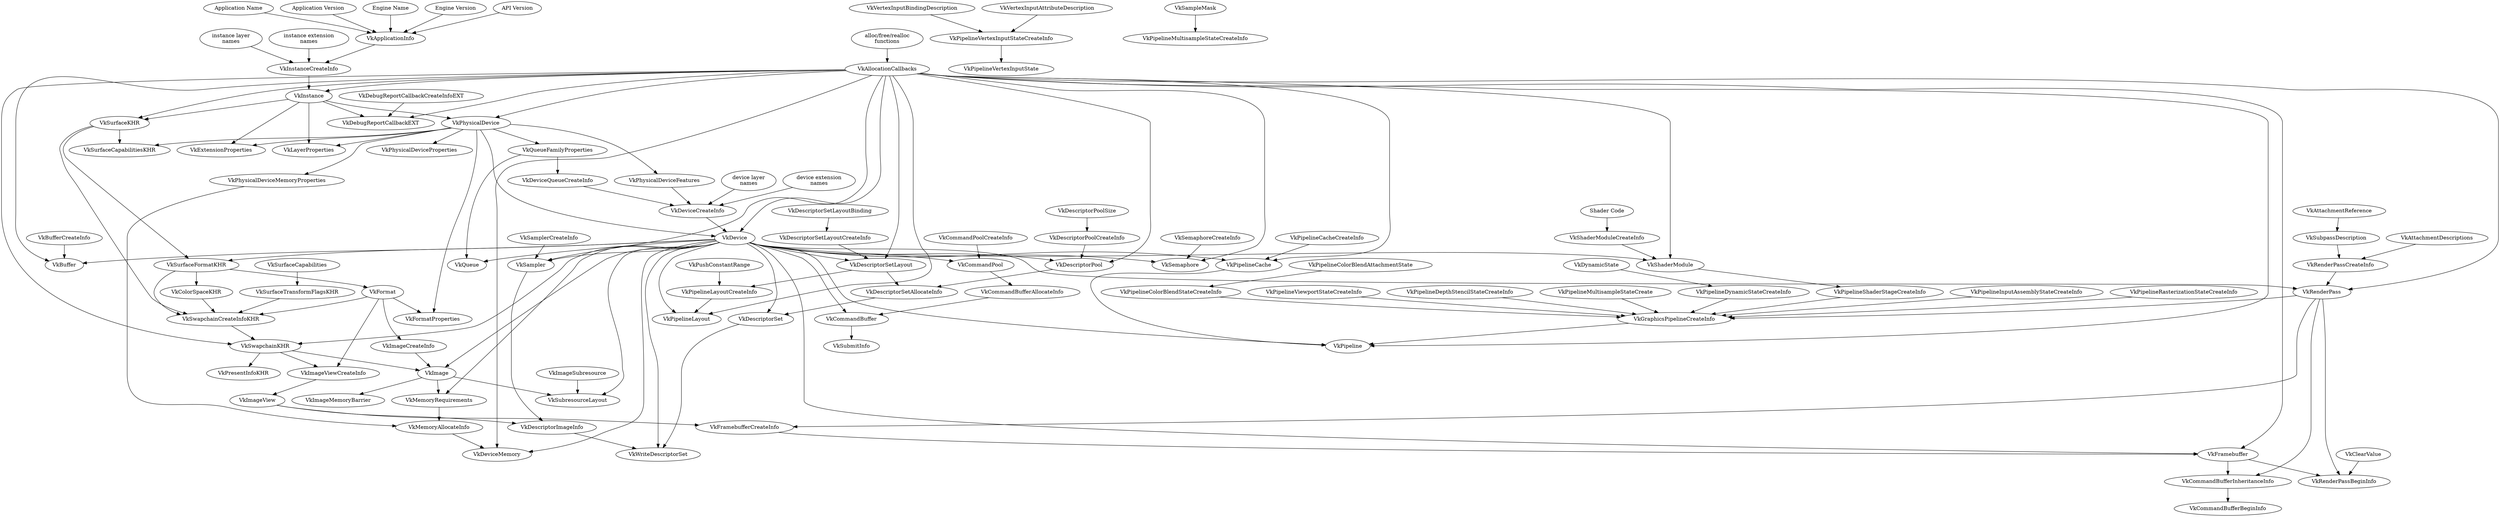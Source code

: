 strict digraph Vulkan {
    application_name [label="Application Name"];
    application_name -> VkApplicationInfo;
    
    application_version [label="Application Version"];
    application_version -> VkApplicationInfo;

    engine_name [label="Engine Name"];
    engine_name -> VkApplicationInfo;

    engine_version [label="Engine Version"];
    engine_version -> VkApplicationInfo;

    api_version [label="API Version"];
    api_version -> VkApplicationInfo;
    
    allocation_functions [label="alloc/free/realloc\nfunctions"];
    allocation_functions -> VkAllocationCallbacks;

    instance_layer_names [label="instance layer\nnames"];
    instance_layer_names -> VkInstanceCreateInfo;

    instance_extension_names [label="instance extension\nnames"];
    instance_extension_names -> VkInstanceCreateInfo;
    
    device_layer_names [label="device layer\nnames"];
    device_layer_names -> VkDeviceCreateInfo;

    device_extension_names [label="device extension\nnames"];
    device_extension_names -> VkDeviceCreateInfo;
    
    VkAllocationCallbacks -> {
        VkInstance,
        VkPhysicalDevice,
        VkDevice,
        VkDebugReportCallbackEXT,
        VkSurfaceKHR,
        VkSwapchainKHR,
        VkDeviceMemory,
        VkBuffer,
        VkDescriptorSetLayout,
        VkPipelineLayout,
        VkRenderPass,
        VkShaderModule,
        VkSampler,
        VkPipelineCache,
        VkPipeline,
        VkDescriptorPool,
        VkFramebuffer,
        VkSemaphore
    }
    
    VkApplicationInfo -> {
        VkInstanceCreateInfo
    }

    VkInstanceCreateInfo -> VkInstance;
    VkInstance -> {
        VkPhysicalDevice,
        VkLayerProperties,
        VkExtensionProperties,
        VkDebugReportCallbackEXT,
        VkSurfaceKHR
    }

    VkPhysicalDevice -> {
        VkPhysicalDeviceProperties,
        VkPhysicalDeviceMemoryProperties,
        VkPhysicalDeviceFeatures,
        VkLayerProperties,
        VkExtensionProperties,
        VkQueueFamilyProperties,
        VkDevice,
        VkSurfaceCapabilitiesKHR,
        VkFormatProperties
    }

    VkPhysicalDeviceMemoryProperties -> {
        VkMemoryAllocateInfo
    }

    VkPhysicalDeviceFeatures -> {
        VkDeviceCreateInfo
    }

    VkQueueFamilyProperties -> {
        VkDeviceQueueCreateInfo,
        VkQueue
    }

    VkDeviceQueueCreateInfo -> VkDeviceCreateInfo;

    VkDeviceCreateInfo -> VkDevice;
    VkDevice -> {
        VkQueue,
        VkCommandPool,
        VkCommandBuffer,
        VkSurfaceFormatKHR,
        VkSwapchainKHR,
        VkImage,
        VkMemoryRequirements,
        VkDeviceMemory,
        VkBuffer,
        VkDescriptorSetLayout,
        VkPipelineLayout,
        VkRenderPass,
        VkShaderModule,
        VkSubresourceLayout,
        VkSampler,
        VkPipelineCache,
        VkPipeline,
        VkDescriptorPool,
        VkDescriptorSet,
        VkWriteDescriptorSet,
        VkFramebuffer,
        VkSemaphore
    }

    VkDebugReportCallbackCreateInfoEXT -> VkDebugReportCallbackEXT;

    VkCommandPoolCreateInfo -> VkCommandPool;
    VkCommandPool -> {
        VkCommandBufferAllocateInfo
    }

    VkCommandBufferAllocateInfo -> VkCommandBuffer;
    VkCommandBuffer -> {
        VkSubmitInfo
    }

    VkSurfaceKHR -> {
        VkSurfaceCapabilitiesKHR,
        VkSurfaceFormatKHR,
        VkSwapchainCreateInfoKHR
    }

    VkSurfaceFormatKHR -> {
        VkSwapchainCreateInfoKHR,
        VkFormat,
        VkColorSpaceKHR
    }

    VkFormat -> {
        VkSwapchainCreateInfoKHR,
        VkImageViewCreateInfo,
        VkImageCreateInfo,
        VkFormatProperties
    }

    VkSurfaceCapabilities -> {
        VkSurfaceTransformFlagsKHR
    }

    VkSurfaceTransformFlagsKHR -> VkSwapchainCreateInfoKHR;
    VkColorSpaceKHR -> VkSwapchainCreateInfoKHR;
    VkSwapchainCreateInfoKHR -> VkSwapchainKHR;

    VkSwapchainKHR -> {
        VkImage,
        VkImageViewCreateInfo,
        VkPresentInfoKHR
    }

    VkImageViewCreateInfo -> VkImageView;
    VkImageView -> {
        VkDescriptorImageInfo,
        VkFramebufferCreateInfo
    }
    

    VkImageCreateInfo -> VkImage;
    VkImage -> {
        VkMemoryRequirements,
        VkSubresourceLayout,
        VkImageMemoryBarrier
    }

    VkMemoryRequirements -> {
        VkMemoryAllocateInfo
    }

    VkMemoryAllocateInfo -> {
        VkDeviceMemory
    }

    VkVertexInputBindingDescription -> {
        VkPipelineVertexInputStateCreateInfo
    }

    VkVertexInputAttributeDescription -> {
        VkPipelineVertexInputStateCreateInfo
    }

    VkBufferCreateInfo -> VkBuffer;
    VkBuffer -> {
    }

    VkDescriptorSetLayoutBinding -> {
        VkDescriptorSetLayoutCreateInfo
    }

    VkDescriptorSetLayoutCreateInfo -> VkDescriptorSetLayout;
    VkDescriptorSetLayout -> {
        VkPipelineLayoutCreateInfo,
        VkDescriptorSetAllocateInfo
    }

    VkPipelineVertexInputStateCreateInfo -> VkPipelineVertexInputState;

    VkPushConstantRange -> {
        VkPipelineLayoutCreateInfo
    }

    VkPipelineLayoutCreateInfo -> VkPipelineLayout;
    VkPipelineLayout -> {
    }

    VkAttachmentDescriptions -> {
        VkRenderPassCreateInfo
    }

    VkAttachmentReference -> {
        VkSubpassDescription
    }

    VkSubpassDescription -> {
        VkRenderPassCreateInfo
    }

    VkRenderPassCreateInfo -> VkRenderPass;
    VkRenderPass -> {
        VkGraphicsPipelineCreateInfo,
        VkFramebufferCreateInfo,
        VkCommandBufferInheritanceInfo,
        VkRenderPassBeginInfo
    }

    shader_code [label="Shader Code"];
    shader_code -> VkShaderModuleCreateInfo;

    VkShaderModuleCreateInfo -> VkShaderModule;
    VkShaderModule -> {
        VkPipelineShaderStageCreateInfo
    }

    VkImageSubresource -> {
        VkSubresourceLayout
    }

    VkSubresourceLayout -> {
    }

    VkSamplerCreateInfo -> VkSampler;
    VkSampler -> {
        VkDescriptorImageInfo
    }

    VkDynamicState -> {
        VkPipelineDynamicStateCreateInfo
    }

    VkPipelineInputAssemblyStateCreateInfo -> VkGraphicsPipelineCreateInfo;
    VkPipelineRasterizationStateCreateInfo -> VkGraphicsPipelineCreateInfo;
    VkPipelineColorBlendAttachmentState -> VkPipelineColorBlendStateCreateInfo;
    VkPipelineColorBlendStateCreateInfo -> VkGraphicsPipelineCreateInfo;
    VkPipelineViewportStateCreateInfo -> VkGraphicsPipelineCreateInfo;
    VkPipelineDepthStencilStateCreateInfo -> VkGraphicsPipelineCreateInfo;
    VkSampleMask -> VkPipelineMultisampleStateCreateInfo;
    VkPipelineMultisampleStateCreate -> VkGraphicsPipelineCreateInfo;
    VkPipelineCacheCreateInfo -> VkPipelineCache;
    VkPipelineCache -> VkPipeline;
    VkPipelineShaderStageCreateInfo -> VkGraphicsPipelineCreateInfo;
    VkPipelineDynamicStateCreateInfo -> VkGraphicsPipelineCreateInfo;
    VkGraphicsPipelineCreateInfo -> VkPipeline;

    VkDescriptorPoolSize -> VkDescriptorPoolCreateInfo;
    VkDescriptorPoolCreateInfo -> VkDescriptorPool;
    VkDescriptorPool -> {
        VkDescriptorSetAllocateInfo
    }

    VkDescriptorSetAllocateInfo -> {
        VkDescriptorSet
    }
    VkDescriptorSet -> {
        VkWriteDescriptorSet
    }

    VkDescriptorImageInfo -> {
        VkWriteDescriptorSet
    }

    VkFramebufferCreateInfo -> VkFramebuffer;
    VkFramebuffer -> {
        VkCommandBufferInheritanceInfo,
        VkRenderPassBeginInfo
    }

    VkSemaphoreCreateInfo -> VkSemaphore;

    VkCommandBufferInheritanceInfo -> VkCommandBufferBeginInfo;

    VkClearValue -> VkRenderPassBeginInfo;

    VkPresentInfoKHR -> {
    }
}